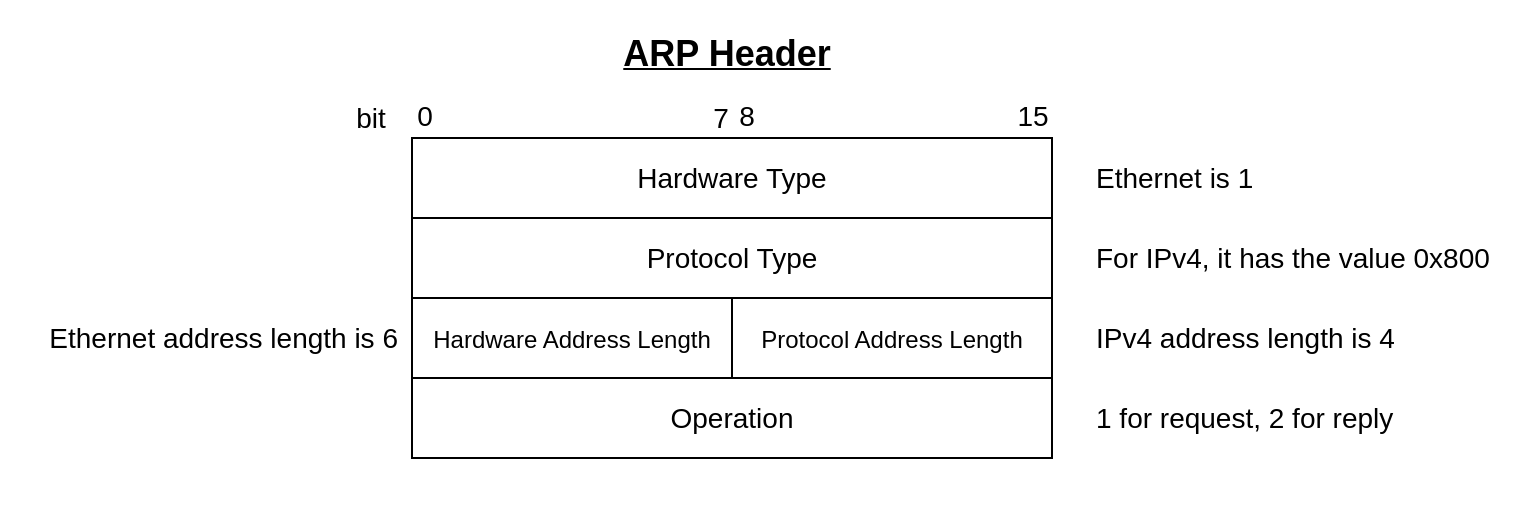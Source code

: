 <mxfile>
    <diagram id="oZzU_LMR9qCsbZYg_dwi" name="arp header">
        <mxGraphModel dx="754" dy="539" grid="1" gridSize="10" guides="1" tooltips="1" connect="1" arrows="1" fold="1" page="1" pageScale="1" pageWidth="827" pageHeight="1169" math="0" shadow="0">
            <root>
                <mxCell id="2EAHLfIU27dGH2C2QQsN-0"/>
                <mxCell id="2EAHLfIU27dGH2C2QQsN-1" parent="2EAHLfIU27dGH2C2QQsN-0"/>
                <mxCell id="h4omkXk8J46wiH_T5vhW-1" value="" style="rounded=0;whiteSpace=wrap;html=1;fontSize=18;strokeColor=none;fillColor=#FFFFFF;" parent="2EAHLfIU27dGH2C2QQsN-1" vertex="1">
                    <mxGeometry x="40" y="51" width="760" height="260" as="geometry"/>
                </mxCell>
                <mxCell id="2EAHLfIU27dGH2C2QQsN-2" value="&lt;font color=&quot;#000000&quot;&gt;Hardware Type&lt;/font&gt;" style="rounded=0;whiteSpace=wrap;html=1;fontSize=14;strokeColor=#000000;fillColor=#FFFFFF;" parent="2EAHLfIU27dGH2C2QQsN-1" vertex="1">
                    <mxGeometry x="241" y="120" width="320" height="40" as="geometry"/>
                </mxCell>
                <mxCell id="2EAHLfIU27dGH2C2QQsN-3" value="&lt;font color=&quot;#000000&quot;&gt;Protocol Type&lt;/font&gt;" style="rounded=0;whiteSpace=wrap;html=1;fontSize=14;fillColor=#FFFFFF;strokeColor=#000000;" parent="2EAHLfIU27dGH2C2QQsN-1" vertex="1">
                    <mxGeometry x="241" y="160" width="320" height="40" as="geometry"/>
                </mxCell>
                <mxCell id="2EAHLfIU27dGH2C2QQsN-4" value="&lt;font style=&quot;font-size: 12px&quot; color=&quot;#000000&quot;&gt;Hardware Address Length&lt;/font&gt;" style="rounded=0;whiteSpace=wrap;html=1;fontSize=14;fillColor=#FFFFFF;strokeColor=#000000;" parent="2EAHLfIU27dGH2C2QQsN-1" vertex="1">
                    <mxGeometry x="241" y="200" width="160" height="40" as="geometry"/>
                </mxCell>
                <mxCell id="2EAHLfIU27dGH2C2QQsN-5" value="&lt;font style=&quot;font-size: 12px&quot; color=&quot;#000000&quot;&gt;Protocol Address Length&lt;/font&gt;" style="rounded=0;whiteSpace=wrap;html=1;fontSize=14;fillColor=#FFFFFF;strokeColor=#000000;" parent="2EAHLfIU27dGH2C2QQsN-1" vertex="1">
                    <mxGeometry x="401" y="200" width="160" height="40" as="geometry"/>
                </mxCell>
                <mxCell id="2EAHLfIU27dGH2C2QQsN-6" value="&lt;font color=&quot;#000000&quot;&gt;Operation&lt;/font&gt;" style="rounded=0;whiteSpace=wrap;html=1;fontSize=14;fillColor=#FFFFFF;strokeColor=#000000;" parent="2EAHLfIU27dGH2C2QQsN-1" vertex="1">
                    <mxGeometry x="241" y="240" width="320" height="40" as="geometry"/>
                </mxCell>
                <mxCell id="2EAHLfIU27dGH2C2QQsN-7" value="&lt;font style=&quot;font-size: 14px&quot;&gt;Ethernet is 1&lt;/font&gt;" style="text;html=1;align=left;verticalAlign=middle;resizable=0;points=[];autosize=1;strokeColor=none;fillColor=none;fontSize=12;fontColor=#000000;" parent="2EAHLfIU27dGH2C2QQsN-1" vertex="1">
                    <mxGeometry x="581" y="130" width="100" height="20" as="geometry"/>
                </mxCell>
                <mxCell id="2EAHLfIU27dGH2C2QQsN-8" value="For IPv4, it has the value 0x800" style="text;html=1;align=left;verticalAlign=middle;resizable=0;points=[];autosize=1;strokeColor=none;fillColor=none;fontSize=14;fontColor=#000000;" parent="2EAHLfIU27dGH2C2QQsN-1" vertex="1">
                    <mxGeometry x="581" y="170" width="210" height="20" as="geometry"/>
                </mxCell>
                <mxCell id="2EAHLfIU27dGH2C2QQsN-9" value="&lt;font color=&quot;#000000&quot;&gt;Ethernet address length is 6&lt;/font&gt;" style="text;html=1;align=right;verticalAlign=middle;resizable=0;points=[];autosize=1;strokeColor=none;fillColor=none;fontSize=14;" parent="2EAHLfIU27dGH2C2QQsN-1" vertex="1">
                    <mxGeometry x="35" y="210" width="200" height="20" as="geometry"/>
                </mxCell>
                <mxCell id="2EAHLfIU27dGH2C2QQsN-10" value="IPv4 address length is 4" style="text;html=1;align=left;verticalAlign=middle;resizable=0;points=[];autosize=1;strokeColor=none;fillColor=none;fontSize=14;fontColor=#000000;" parent="2EAHLfIU27dGH2C2QQsN-1" vertex="1">
                    <mxGeometry x="581" y="210" width="170" height="20" as="geometry"/>
                </mxCell>
                <mxCell id="2EAHLfIU27dGH2C2QQsN-11" value="1 for request, 2 for reply" style="text;html=1;align=left;verticalAlign=middle;resizable=0;points=[];autosize=1;strokeColor=none;fillColor=none;fontSize=14;fontColor=#000000;" parent="2EAHLfIU27dGH2C2QQsN-1" vertex="1">
                    <mxGeometry x="581" y="250" width="170" height="20" as="geometry"/>
                </mxCell>
                <mxCell id="2EAHLfIU27dGH2C2QQsN-12" value="0" style="text;html=1;align=center;verticalAlign=middle;resizable=0;points=[];autosize=1;strokeColor=none;fillColor=none;fontSize=14;fontColor=#000000;" parent="2EAHLfIU27dGH2C2QQsN-1" vertex="1">
                    <mxGeometry x="237" y="99" width="20" height="20" as="geometry"/>
                </mxCell>
                <mxCell id="2EAHLfIU27dGH2C2QQsN-13" value="8" style="text;html=1;align=center;verticalAlign=middle;resizable=0;points=[];autosize=1;strokeColor=none;fillColor=none;fontSize=14;fontColor=#000000;" parent="2EAHLfIU27dGH2C2QQsN-1" vertex="1">
                    <mxGeometry x="398" y="99" width="20" height="20" as="geometry"/>
                </mxCell>
                <mxCell id="2EAHLfIU27dGH2C2QQsN-14" value="7" style="text;html=1;align=center;verticalAlign=middle;resizable=0;points=[];autosize=1;strokeColor=none;fillColor=none;fontSize=14;fontColor=#000000;" parent="2EAHLfIU27dGH2C2QQsN-1" vertex="1">
                    <mxGeometry x="385" y="100" width="20" height="20" as="geometry"/>
                </mxCell>
                <mxCell id="2EAHLfIU27dGH2C2QQsN-15" value="15" style="text;html=1;align=center;verticalAlign=middle;resizable=0;points=[];autosize=1;strokeColor=none;fillColor=none;fontSize=14;fontColor=#000000;" parent="2EAHLfIU27dGH2C2QQsN-1" vertex="1">
                    <mxGeometry x="536" y="99" width="30" height="20" as="geometry"/>
                </mxCell>
                <mxCell id="2EAHLfIU27dGH2C2QQsN-16" value="bit" style="text;html=1;align=center;verticalAlign=middle;resizable=0;points=[];autosize=1;strokeColor=none;fillColor=none;fontSize=14;fontColor=#000000;" parent="2EAHLfIU27dGH2C2QQsN-1" vertex="1">
                    <mxGeometry x="205" y="100" width="30" height="20" as="geometry"/>
                </mxCell>
                <mxCell id="h4omkXk8J46wiH_T5vhW-0" value="&lt;font style=&quot;font-size: 18px&quot;&gt;&lt;b&gt;&lt;u&gt;ARP Header&lt;/u&gt;&lt;/b&gt;&lt;/font&gt;" style="text;html=1;align=center;verticalAlign=middle;resizable=0;points=[];autosize=1;strokeColor=none;fillColor=none;fontSize=14;fontColor=#000000;" parent="2EAHLfIU27dGH2C2QQsN-1" vertex="1">
                    <mxGeometry x="338" y="68" width="120" height="20" as="geometry"/>
                </mxCell>
            </root>
        </mxGraphModel>
    </diagram>
    <diagram id="_2XUw_twb4JR8st0KvYg" name="arp payload">
        <mxGraphModel dx="754" dy="539" grid="1" gridSize="10" guides="1" tooltips="1" connect="1" arrows="1" fold="1" page="1" pageScale="1" pageWidth="827" pageHeight="1169" math="0" shadow="0">
            <root>
                <mxCell id="MSTKruTcyLvqZkkhgq5r-0"/>
                <mxCell id="MSTKruTcyLvqZkkhgq5r-1" parent="MSTKruTcyLvqZkkhgq5r-0"/>
                <mxCell id="LPIKeW6VIaucOsjL4KOo-2" value="" style="rounded=0;whiteSpace=wrap;html=1;fontSize=18;fontColor=#000000;strokeColor=none;fillColor=#FFFFFF;" parent="MSTKruTcyLvqZkkhgq5r-1" vertex="1">
                    <mxGeometry x="200" y="50" width="400" height="490" as="geometry"/>
                </mxCell>
                <mxCell id="NDCXMEcsE9alQybYH-J3-0" value="&lt;font color=&quot;#000000&quot;&gt;Sender Hardware Address&lt;br&gt;(For ethernet, it is MAC address)&lt;br&gt;(For MAC address, the length is 6 bytes)&lt;br&gt;&lt;/font&gt;" style="rounded=0;whiteSpace=wrap;html=1;fontSize=14;strokeColor=#000000;fillColor=#FFFFFF;" parent="MSTKruTcyLvqZkkhgq5r-1" vertex="1">
                    <mxGeometry x="241" y="120" width="320" height="120" as="geometry"/>
                </mxCell>
                <mxCell id="NDCXMEcsE9alQybYH-J3-1" value="&lt;font color=&quot;#000000&quot;&gt;Target Hardware Address&lt;br&gt;&lt;/font&gt;&lt;span style=&quot;color: rgb(0 , 0 , 0)&quot;&gt;(For ethernet, it is MAC address)&lt;br&gt;&lt;/span&gt;&lt;span style=&quot;color: rgb(0 , 0 , 0)&quot;&gt;(For MAC address, the length is 6 bytes)&lt;/span&gt;&lt;font color=&quot;#000000&quot;&gt;&lt;br&gt;&lt;/font&gt;" style="rounded=0;whiteSpace=wrap;html=1;fontSize=14;fillColor=#FFFFFF;strokeColor=#000000;" parent="MSTKruTcyLvqZkkhgq5r-1" vertex="1">
                    <mxGeometry x="241" y="320" width="320" height="120" as="geometry"/>
                </mxCell>
                <mxCell id="NDCXMEcsE9alQybYH-J3-4" value="&lt;font color=&quot;#000000&quot;&gt;Sender Protocol Address&lt;br&gt;(For IPv4, it is IP address)&lt;br&gt;(For IP address, the length is 4 bytes)&lt;br&gt;&lt;/font&gt;" style="rounded=0;whiteSpace=wrap;html=1;fontSize=14;fillColor=#FFFFFF;strokeColor=#000000;" parent="MSTKruTcyLvqZkkhgq5r-1" vertex="1">
                    <mxGeometry x="241" y="240" width="320" height="80" as="geometry"/>
                </mxCell>
                <mxCell id="NDCXMEcsE9alQybYH-J3-10" value="0" style="text;html=1;align=center;verticalAlign=middle;resizable=0;points=[];autosize=1;strokeColor=none;fillColor=none;fontSize=14;fontColor=#000000;" parent="MSTKruTcyLvqZkkhgq5r-1" vertex="1">
                    <mxGeometry x="237" y="99" width="20" height="20" as="geometry"/>
                </mxCell>
                <mxCell id="NDCXMEcsE9alQybYH-J3-11" value="8" style="text;html=1;align=center;verticalAlign=middle;resizable=0;points=[];autosize=1;strokeColor=none;fillColor=none;fontSize=14;fontColor=#000000;" parent="MSTKruTcyLvqZkkhgq5r-1" vertex="1">
                    <mxGeometry x="398" y="99" width="20" height="20" as="geometry"/>
                </mxCell>
                <mxCell id="NDCXMEcsE9alQybYH-J3-13" value="7" style="text;html=1;align=center;verticalAlign=middle;resizable=0;points=[];autosize=1;strokeColor=none;fillColor=none;fontSize=14;fontColor=#000000;" parent="MSTKruTcyLvqZkkhgq5r-1" vertex="1">
                    <mxGeometry x="385" y="100" width="20" height="20" as="geometry"/>
                </mxCell>
                <mxCell id="NDCXMEcsE9alQybYH-J3-14" value="15" style="text;html=1;align=center;verticalAlign=middle;resizable=0;points=[];autosize=1;strokeColor=none;fillColor=none;fontSize=14;fontColor=#000000;" parent="MSTKruTcyLvqZkkhgq5r-1" vertex="1">
                    <mxGeometry x="536" y="99" width="30" height="20" as="geometry"/>
                </mxCell>
                <mxCell id="NDCXMEcsE9alQybYH-J3-15" value="bit" style="text;html=1;align=center;verticalAlign=middle;resizable=0;points=[];autosize=1;strokeColor=none;fillColor=none;fontSize=14;fontColor=#000000;" parent="MSTKruTcyLvqZkkhgq5r-1" vertex="1">
                    <mxGeometry x="209" y="100" width="30" height="20" as="geometry"/>
                </mxCell>
                <mxCell id="NDCXMEcsE9alQybYH-J3-16" value="&lt;font style=&quot;font-size: 18px&quot;&gt;&lt;b&gt;&lt;u&gt;ARP Payload&lt;/u&gt;&lt;/b&gt;&lt;/font&gt;" style="text;html=1;align=center;verticalAlign=middle;resizable=0;points=[];autosize=1;strokeColor=none;fillColor=none;fontSize=14;fontColor=#000000;" parent="MSTKruTcyLvqZkkhgq5r-1" vertex="1">
                    <mxGeometry x="333" y="68" width="130" height="20" as="geometry"/>
                </mxCell>
                <mxCell id="LPIKeW6VIaucOsjL4KOo-0" value="&lt;font color=&quot;#000000&quot;&gt;Target Protocol Address&lt;br&gt;&lt;/font&gt;&lt;span style=&quot;color: rgb(0 , 0 , 0)&quot;&gt;(For IPv4, it is IP address)&lt;br&gt;&lt;/span&gt;&lt;span style=&quot;color: rgb(0 , 0 , 0)&quot;&gt;(For IP address, the length is 4 bytes)&lt;/span&gt;&lt;font color=&quot;#000000&quot;&gt;&lt;br&gt;&lt;/font&gt;" style="rounded=0;whiteSpace=wrap;html=1;fontSize=14;fillColor=#FFFFFF;strokeColor=#000000;" parent="MSTKruTcyLvqZkkhgq5r-1" vertex="1">
                    <mxGeometry x="241" y="440" width="320" height="80" as="geometry"/>
                </mxCell>
            </root>
        </mxGraphModel>
    </diagram>
    <diagram id="rIeu9k7LeofNv-xaOc1l" name="arp packet">
        <mxGraphModel dx="754" dy="539" grid="1" gridSize="10" guides="1" tooltips="1" connect="1" arrows="1" fold="1" page="1" pageScale="1" pageWidth="827" pageHeight="1169" math="0" shadow="0">
            <root>
                <mxCell id="0"/>
                <mxCell id="1" parent="0"/>
                <mxCell id="4d5N1Z2FXwr3NfoHXgmk-4" value="" style="rounded=0;whiteSpace=wrap;html=1;fontSize=18;fontColor=#000000;strokeColor=none;fillColor=#FFFFFF;" parent="1" vertex="1">
                    <mxGeometry x="110" y="30" width="510" height="110" as="geometry"/>
                </mxCell>
                <mxCell id="2" value="&lt;font style=&quot;font-size: 14px&quot;&gt;Ethernet header&lt;/font&gt;" style="rounded=0;whiteSpace=wrap;html=1;fontColor=#000000;strokeColor=#000000;fillColor=#FFFFFF;" parent="1" vertex="1">
                    <mxGeometry x="120" y="80" width="160" height="40" as="geometry"/>
                </mxCell>
                <mxCell id="3" value="&lt;font style=&quot;font-size: 14px&quot;&gt;ARP header&lt;/font&gt;" style="rounded=0;whiteSpace=wrap;html=1;fontColor=#000000;strokeColor=#000000;fillColor=#FFFFFF;" parent="1" vertex="1">
                    <mxGeometry x="280" y="80" width="160" height="40" as="geometry"/>
                </mxCell>
                <mxCell id="4" value="&lt;font style=&quot;font-size: 14px&quot;&gt;ARP payload&lt;/font&gt;" style="rounded=0;whiteSpace=wrap;html=1;fontColor=#000000;strokeColor=#000000;fillColor=#FFFFFF;" parent="1" vertex="1">
                    <mxGeometry x="440" y="80" width="160" height="40" as="geometry"/>
                </mxCell>
                <mxCell id="4d5N1Z2FXwr3NfoHXgmk-5" value="&lt;b&gt;&lt;u&gt;ARP Packet&lt;/u&gt;&lt;/b&gt;" style="text;html=1;strokeColor=none;fillColor=none;align=center;verticalAlign=middle;whiteSpace=wrap;rounded=0;fontSize=18;fontColor=#000000;" parent="1" vertex="1">
                    <mxGeometry x="290" y="40" width="140" height="30" as="geometry"/>
                </mxCell>
            </root>
        </mxGraphModel>
    </diagram>
</mxfile>